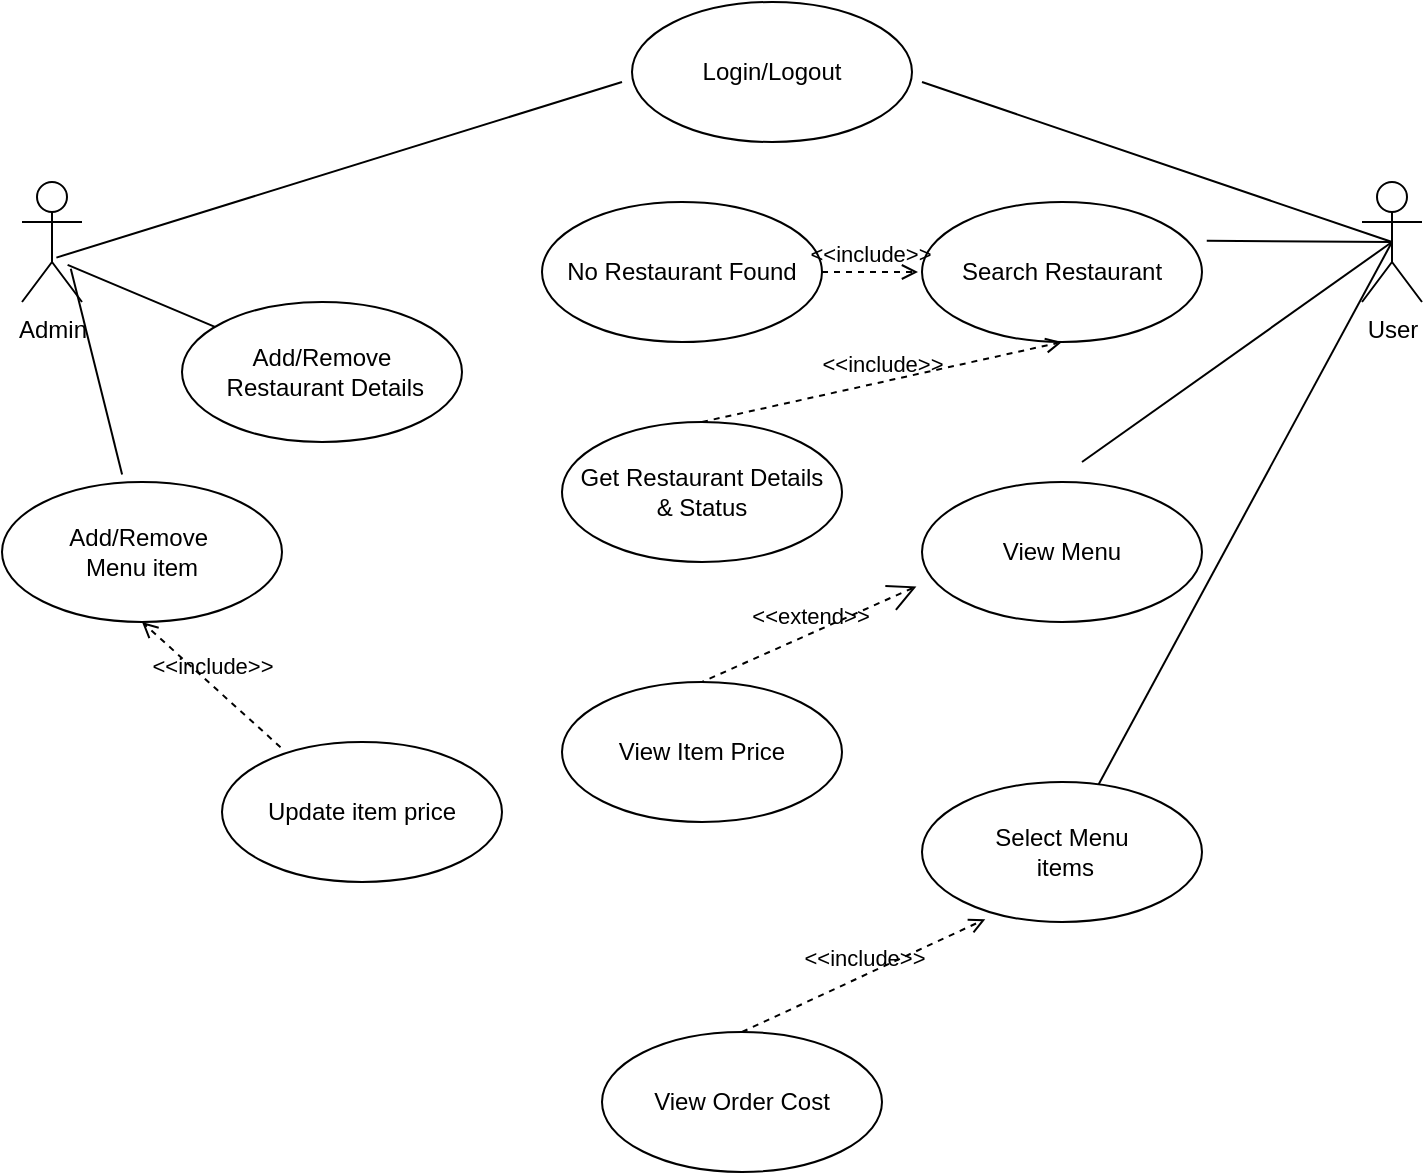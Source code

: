<mxfile version="13.11.0" type="github">
  <diagram id="rf-I87kwxrwwEpOP5ZjC" name="Page-1">
    <mxGraphModel dx="1038" dy="579" grid="1" gridSize="10" guides="1" tooltips="1" connect="1" arrows="1" fold="1" page="1" pageScale="1" pageWidth="850" pageHeight="1100" math="0" shadow="0">
      <root>
        <mxCell id="0" />
        <mxCell id="1" parent="0" />
        <mxCell id="BHct9Wrh7YtIdULyapss-1" value="Admin" style="shape=umlActor;html=1;verticalLabelPosition=bottom;verticalAlign=top;align=center;" vertex="1" parent="1">
          <mxGeometry x="50" y="90" width="30" height="60" as="geometry" />
        </mxCell>
        <mxCell id="BHct9Wrh7YtIdULyapss-2" value="User" style="shape=umlActor;html=1;verticalLabelPosition=bottom;verticalAlign=top;align=center;" vertex="1" parent="1">
          <mxGeometry x="720" y="90" width="30" height="60" as="geometry" />
        </mxCell>
        <mxCell id="BHct9Wrh7YtIdULyapss-3" value="Search Restaurant" style="ellipse;whiteSpace=wrap;html=1;" vertex="1" parent="1">
          <mxGeometry x="500" y="100" width="140" height="70" as="geometry" />
        </mxCell>
        <mxCell id="BHct9Wrh7YtIdULyapss-4" value="Login/Logout" style="ellipse;whiteSpace=wrap;html=1;" vertex="1" parent="1">
          <mxGeometry x="355" width="140" height="70" as="geometry" />
        </mxCell>
        <mxCell id="BHct9Wrh7YtIdULyapss-5" value="Get Restaurant Details&lt;br&gt;&amp;amp; Status" style="ellipse;whiteSpace=wrap;html=1;" vertex="1" parent="1">
          <mxGeometry x="320" y="210" width="140" height="70" as="geometry" />
        </mxCell>
        <mxCell id="BHct9Wrh7YtIdULyapss-6" value="View Menu" style="ellipse;whiteSpace=wrap;html=1;" vertex="1" parent="1">
          <mxGeometry x="500" y="240" width="140" height="70" as="geometry" />
        </mxCell>
        <mxCell id="BHct9Wrh7YtIdULyapss-7" value="View Item Price" style="ellipse;whiteSpace=wrap;html=1;" vertex="1" parent="1">
          <mxGeometry x="320" y="340" width="140" height="70" as="geometry" />
        </mxCell>
        <mxCell id="BHct9Wrh7YtIdULyapss-8" value="Select Menu&lt;span style=&quot;color: rgba(0 , 0 , 0 , 0) ; font-family: monospace ; font-size: 0px&quot;&gt;%3CmxGraphModel%3E%3Croot%3E%3CmxCell%20id%3D%220%22%2F%3E%3CmxCell%20id%3D%221%22%20parent%3D%220%22%2F%3E%3CmxCell%20id%3D%222%22%20value%3D%22Get%20Item%20Price%26lt%3Bspan%20style%3D%26quot%3Bcolor%3A%20rgba(0%20%2C%200%20%2C%200%20%2C%200)%20%3B%20font-family%3A%20monospace%20%3B%20font-size%3A%200px%26quot%3B%26gt%3B%253CmxGraphModel%253E%253Croot%253E%253CmxCell%2520id%253D%25220%2522%252F%253E%253CmxCell%2520id%253D%25221%2522%2520parent%253D%25220%2522%252F%253E%253CmxCell%2520id%253D%25222%2522%2520value%253D%2522Restaurant%2520Menu%2522%2520style%253D%2522ellipse%253BwhiteSpace%253Dwrap%253Bhtml%253D1%253B%2522%2520vertex%253D%25221%2522%2520parent%253D%25221%2522%253E%253CmxGeometry%2520x%253D%2522260%2522%2520y%253D%2522280%2522%2520width%253D%2522140%2522%2520height%253D%252270%2522%2520as%253D%2522geometry%2522%252F%253E%253C%252FmxCell%253E%253C%252Froot%253E%253C%252FmxGraphModel%253E%26lt%3B%2Fspan%26gt%3B%22%20style%3D%22ellipse%3BwhiteSpace%3Dwrap%3Bhtml%3D1%3B%22%20vertex%3D%221%22%20parent%3D%221%22%3E%3CmxGeometry%20x%3D%22260%22%20y%3D%22370%22%20width%3D%22140%22%20height%3D%2270%22%20as%3D%22geometry%22%2F%3E%3C%2FmxCell%3E%3C%2Froot%3E%3C%2FmxGraphModel%3E&lt;/span&gt;&lt;br&gt;&amp;nbsp;items" style="ellipse;whiteSpace=wrap;html=1;" vertex="1" parent="1">
          <mxGeometry x="500" y="390" width="140" height="70" as="geometry" />
        </mxCell>
        <mxCell id="BHct9Wrh7YtIdULyapss-9" value="View Order Cost" style="ellipse;whiteSpace=wrap;html=1;" vertex="1" parent="1">
          <mxGeometry x="340" y="515" width="140" height="70" as="geometry" />
        </mxCell>
        <mxCell id="BHct9Wrh7YtIdULyapss-10" value="No Restaurant Found" style="ellipse;whiteSpace=wrap;html=1;" vertex="1" parent="1">
          <mxGeometry x="310" y="100" width="140" height="70" as="geometry" />
        </mxCell>
        <mxCell id="BHct9Wrh7YtIdULyapss-11" value="Add/Remove&lt;br&gt;&amp;nbsp;Restaurant Details" style="ellipse;whiteSpace=wrap;html=1;" vertex="1" parent="1">
          <mxGeometry x="130" y="150" width="140" height="70" as="geometry" />
        </mxCell>
        <mxCell id="BHct9Wrh7YtIdULyapss-12" value="Add/Remove&amp;nbsp;&lt;br&gt;Menu item" style="ellipse;whiteSpace=wrap;html=1;" vertex="1" parent="1">
          <mxGeometry x="40" y="240" width="140" height="70" as="geometry" />
        </mxCell>
        <mxCell id="BHct9Wrh7YtIdULyapss-13" value="Update item price" style="ellipse;whiteSpace=wrap;html=1;" vertex="1" parent="1">
          <mxGeometry x="150" y="370" width="140" height="70" as="geometry" />
        </mxCell>
        <mxCell id="BHct9Wrh7YtIdULyapss-16" value="" style="edgeStyle=none;html=1;endArrow=none;verticalAlign=bottom;exitX=0.573;exitY=0.63;exitDx=0;exitDy=0;exitPerimeter=0;" edge="1" parent="1" source="BHct9Wrh7YtIdULyapss-1">
          <mxGeometry width="160" relative="1" as="geometry">
            <mxPoint x="90" y="100" as="sourcePoint" />
            <mxPoint x="350" y="40" as="targetPoint" />
          </mxGeometry>
        </mxCell>
        <mxCell id="BHct9Wrh7YtIdULyapss-17" value="" style="edgeStyle=none;html=1;endArrow=none;verticalAlign=bottom;" edge="1" parent="1">
          <mxGeometry width="160" relative="1" as="geometry">
            <mxPoint x="500" y="40" as="sourcePoint" />
            <mxPoint x="735" y="120" as="targetPoint" />
          </mxGeometry>
        </mxCell>
        <mxCell id="BHct9Wrh7YtIdULyapss-19" value="&amp;lt;&amp;lt;include&amp;gt;&amp;gt;" style="edgeStyle=none;html=1;endArrow=open;verticalAlign=bottom;dashed=1;labelBackgroundColor=none;entryX=0.5;entryY=1;entryDx=0;entryDy=0;exitX=0.5;exitY=0;exitDx=0;exitDy=0;" edge="1" parent="1" source="BHct9Wrh7YtIdULyapss-5" target="BHct9Wrh7YtIdULyapss-3">
          <mxGeometry width="160" relative="1" as="geometry">
            <mxPoint x="290" y="330" as="sourcePoint" />
            <mxPoint x="450" y="330" as="targetPoint" />
          </mxGeometry>
        </mxCell>
        <mxCell id="BHct9Wrh7YtIdULyapss-20" value="" style="edgeStyle=none;html=1;endArrow=none;verticalAlign=bottom;entryX=0.5;entryY=0.5;entryDx=0;entryDy=0;entryPerimeter=0;exitX=1.017;exitY=0.277;exitDx=0;exitDy=0;exitPerimeter=0;" edge="1" parent="1" source="BHct9Wrh7YtIdULyapss-3" target="BHct9Wrh7YtIdULyapss-2">
          <mxGeometry width="160" relative="1" as="geometry">
            <mxPoint x="290" y="330" as="sourcePoint" />
            <mxPoint x="450" y="330" as="targetPoint" />
            <Array as="points" />
          </mxGeometry>
        </mxCell>
        <mxCell id="BHct9Wrh7YtIdULyapss-21" value="&amp;lt;&amp;lt;include&amp;gt;&amp;gt;" style="edgeStyle=none;html=1;endArrow=open;verticalAlign=bottom;dashed=1;labelBackgroundColor=none;exitX=1;exitY=0.5;exitDx=0;exitDy=0;" edge="1" parent="1" source="BHct9Wrh7YtIdULyapss-10">
          <mxGeometry width="160" relative="1" as="geometry">
            <mxPoint x="400" y="240" as="sourcePoint" />
            <mxPoint x="498" y="135" as="targetPoint" />
          </mxGeometry>
        </mxCell>
        <mxCell id="BHct9Wrh7YtIdULyapss-23" value="&amp;lt;&amp;lt;extend&amp;gt;&amp;gt;" style="edgeStyle=none;html=1;startArrow=open;endArrow=none;startSize=12;verticalAlign=bottom;dashed=1;labelBackgroundColor=none;entryX=0.5;entryY=0;entryDx=0;entryDy=0;exitX=-0.02;exitY=0.746;exitDx=0;exitDy=0;exitPerimeter=0;" edge="1" parent="1" source="BHct9Wrh7YtIdULyapss-6" target="BHct9Wrh7YtIdULyapss-7">
          <mxGeometry width="160" relative="1" as="geometry">
            <mxPoint x="640" y="400" as="sourcePoint" />
            <mxPoint x="800" y="400" as="targetPoint" />
          </mxGeometry>
        </mxCell>
        <mxCell id="BHct9Wrh7YtIdULyapss-26" value="" style="edgeStyle=none;html=1;endArrow=none;verticalAlign=bottom;entryX=0.5;entryY=0.5;entryDx=0;entryDy=0;entryPerimeter=0;" edge="1" parent="1" target="BHct9Wrh7YtIdULyapss-2">
          <mxGeometry width="160" relative="1" as="geometry">
            <mxPoint x="580" y="230" as="sourcePoint" />
            <mxPoint x="720" y="130" as="targetPoint" />
          </mxGeometry>
        </mxCell>
        <mxCell id="BHct9Wrh7YtIdULyapss-27" value="" style="edgeStyle=none;html=1;endArrow=none;verticalAlign=bottom;entryX=0.5;entryY=0.5;entryDx=0;entryDy=0;entryPerimeter=0;" edge="1" parent="1" source="BHct9Wrh7YtIdULyapss-8" target="BHct9Wrh7YtIdULyapss-2">
          <mxGeometry width="160" relative="1" as="geometry">
            <mxPoint x="350" y="360" as="sourcePoint" />
            <mxPoint x="720" y="130" as="targetPoint" />
          </mxGeometry>
        </mxCell>
        <mxCell id="BHct9Wrh7YtIdULyapss-30" value="&amp;lt;&amp;lt;include&amp;gt;&amp;gt;" style="edgeStyle=none;html=1;endArrow=open;verticalAlign=bottom;dashed=1;labelBackgroundColor=none;entryX=0.226;entryY=0.98;entryDx=0;entryDy=0;entryPerimeter=0;exitX=0.5;exitY=0;exitDx=0;exitDy=0;" edge="1" parent="1" source="BHct9Wrh7YtIdULyapss-9" target="BHct9Wrh7YtIdULyapss-8">
          <mxGeometry width="160" relative="1" as="geometry">
            <mxPoint x="350" y="360" as="sourcePoint" />
            <mxPoint x="510" y="360" as="targetPoint" />
          </mxGeometry>
        </mxCell>
        <mxCell id="BHct9Wrh7YtIdULyapss-31" value="" style="edgeStyle=none;html=1;endArrow=none;verticalAlign=bottom;exitX=0.76;exitY=0.69;exitDx=0;exitDy=0;exitPerimeter=0;" edge="1" parent="1" source="BHct9Wrh7YtIdULyapss-1" target="BHct9Wrh7YtIdULyapss-11">
          <mxGeometry width="160" relative="1" as="geometry">
            <mxPoint x="310" y="260" as="sourcePoint" />
            <mxPoint x="470" y="260" as="targetPoint" />
          </mxGeometry>
        </mxCell>
        <mxCell id="BHct9Wrh7YtIdULyapss-32" value="&amp;lt;&amp;lt;include&amp;gt;&amp;gt;" style="edgeStyle=none;html=1;endArrow=open;verticalAlign=bottom;dashed=1;labelBackgroundColor=none;exitX=0.209;exitY=0.037;exitDx=0;exitDy=0;exitPerimeter=0;entryX=0.5;entryY=1;entryDx=0;entryDy=0;" edge="1" parent="1" source="BHct9Wrh7YtIdULyapss-13" target="BHct9Wrh7YtIdULyapss-12">
          <mxGeometry width="160" relative="1" as="geometry">
            <mxPoint x="110" y="320" as="sourcePoint" />
            <mxPoint x="270" y="320" as="targetPoint" />
          </mxGeometry>
        </mxCell>
        <mxCell id="BHct9Wrh7YtIdULyapss-35" value="" style="edgeStyle=none;html=1;endArrow=none;verticalAlign=bottom;exitX=0.813;exitY=0.723;exitDx=0;exitDy=0;exitPerimeter=0;entryX=0.429;entryY=-0.054;entryDx=0;entryDy=0;entryPerimeter=0;" edge="1" parent="1" source="BHct9Wrh7YtIdULyapss-1" target="BHct9Wrh7YtIdULyapss-12">
          <mxGeometry width="160" relative="1" as="geometry">
            <mxPoint x="310" y="260" as="sourcePoint" />
            <mxPoint x="470" y="260" as="targetPoint" />
          </mxGeometry>
        </mxCell>
      </root>
    </mxGraphModel>
  </diagram>
</mxfile>
